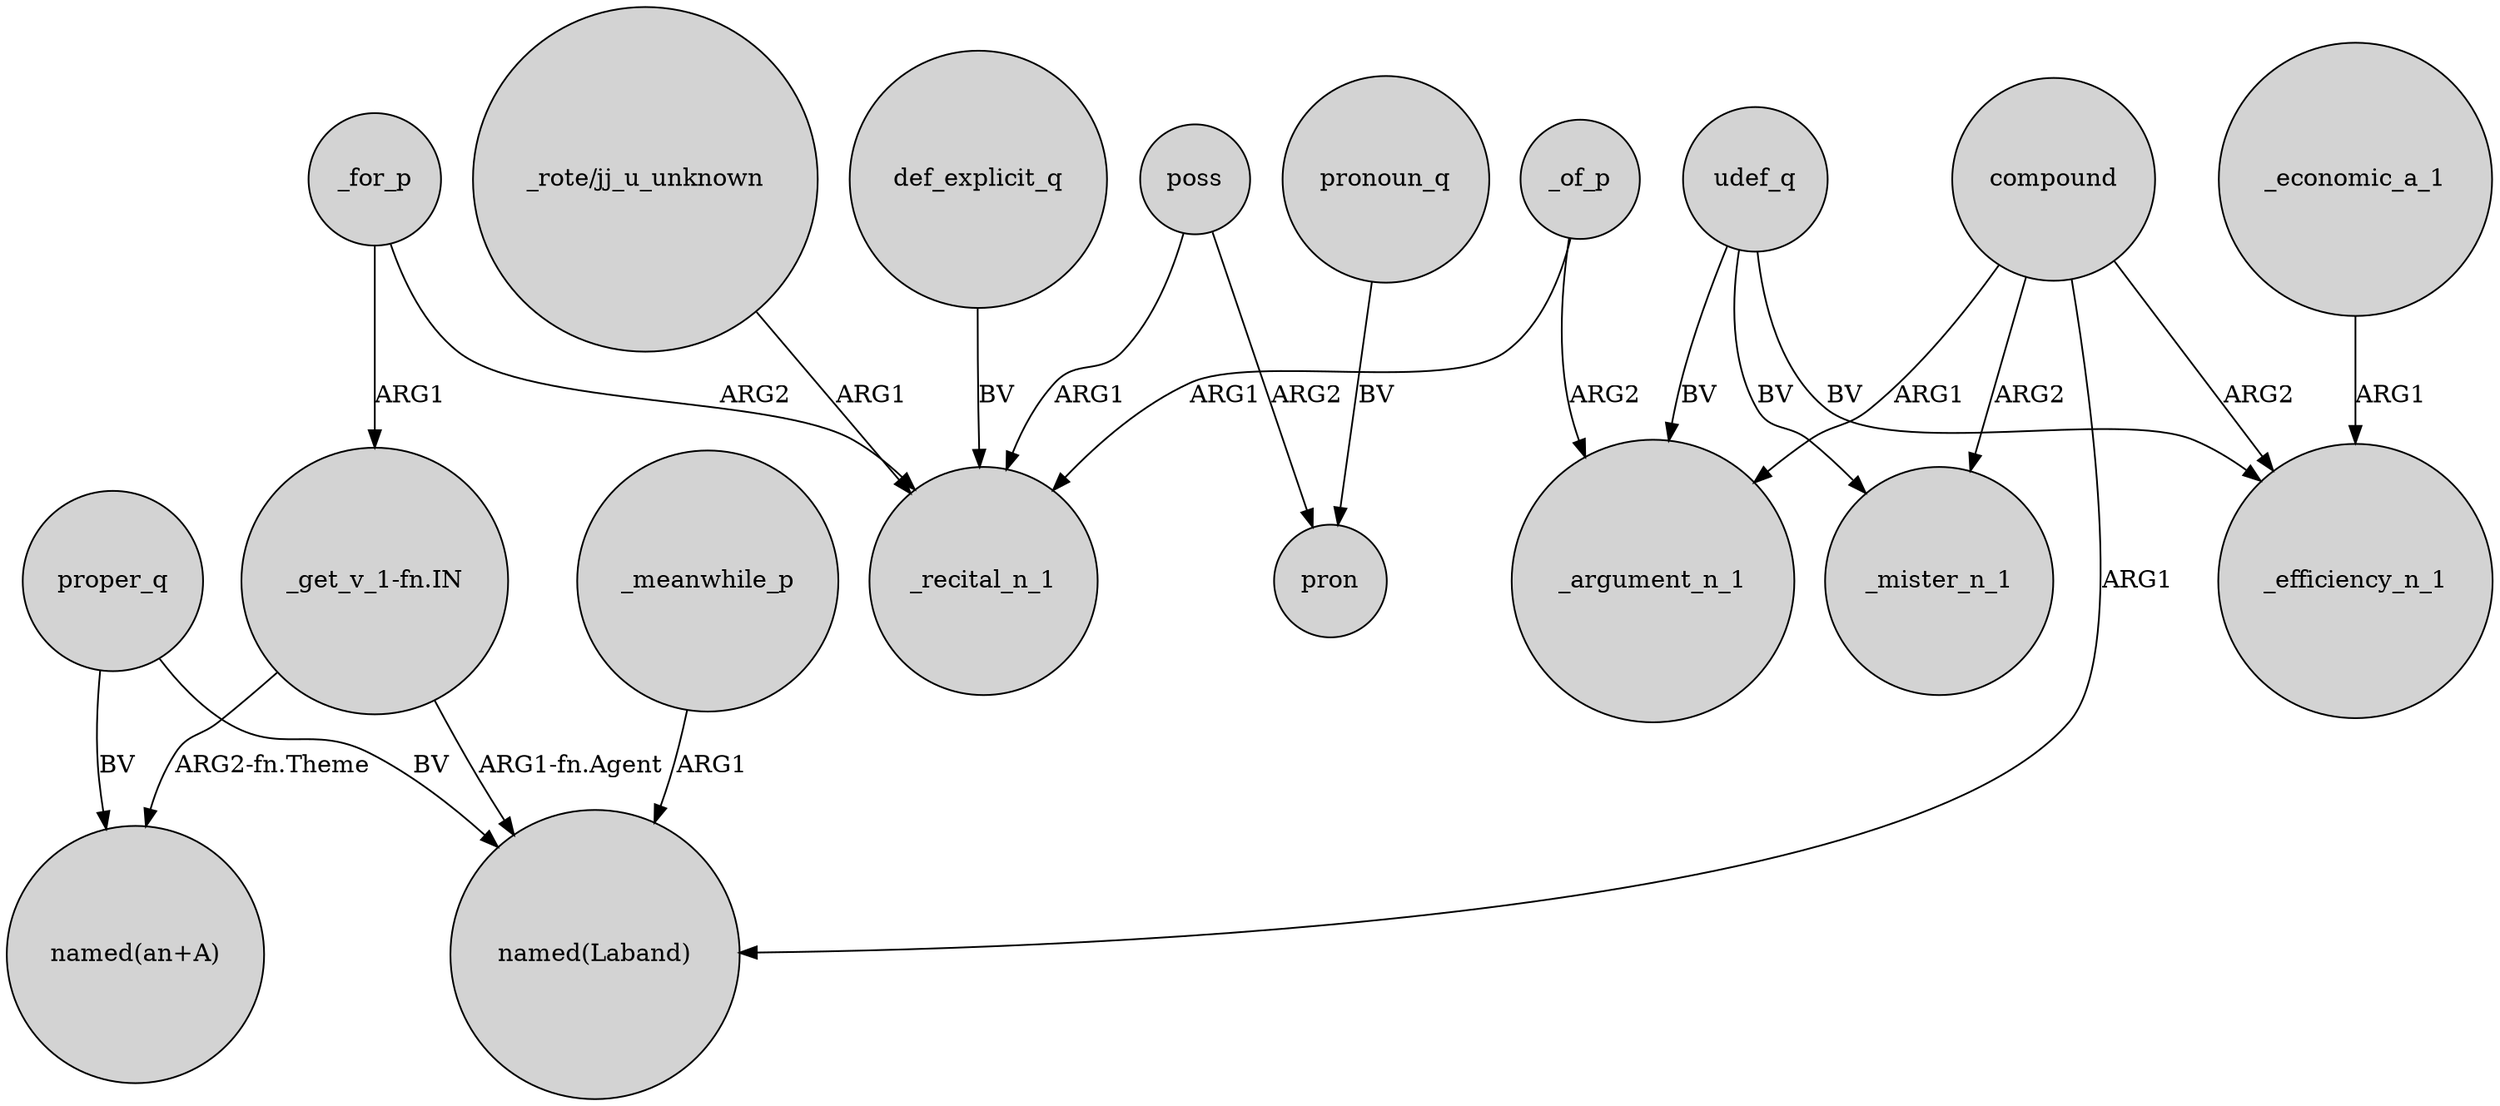 digraph {
	node [shape=circle style=filled]
	compound -> _argument_n_1 [label=ARG1]
	poss -> pron [label=ARG2]
	compound -> _mister_n_1 [label=ARG2]
	_of_p -> _recital_n_1 [label=ARG1]
	"_get_v_1-fn.IN" -> "named(an+A)" [label="ARG2-fn.Theme"]
	proper_q -> "named(Laband)" [label=BV]
	compound -> _efficiency_n_1 [label=ARG2]
	def_explicit_q -> _recital_n_1 [label=BV]
	udef_q -> _mister_n_1 [label=BV]
	poss -> _recital_n_1 [label=ARG1]
	_economic_a_1 -> _efficiency_n_1 [label=ARG1]
	_for_p -> "_get_v_1-fn.IN" [label=ARG1]
	udef_q -> _efficiency_n_1 [label=BV]
	pronoun_q -> pron [label=BV]
	compound -> "named(Laband)" [label=ARG1]
	_for_p -> _recital_n_1 [label=ARG2]
	"_rote/jj_u_unknown" -> _recital_n_1 [label=ARG1]
	proper_q -> "named(an+A)" [label=BV]
	_meanwhile_p -> "named(Laband)" [label=ARG1]
	_of_p -> _argument_n_1 [label=ARG2]
	"_get_v_1-fn.IN" -> "named(Laband)" [label="ARG1-fn.Agent"]
	udef_q -> _argument_n_1 [label=BV]
}
